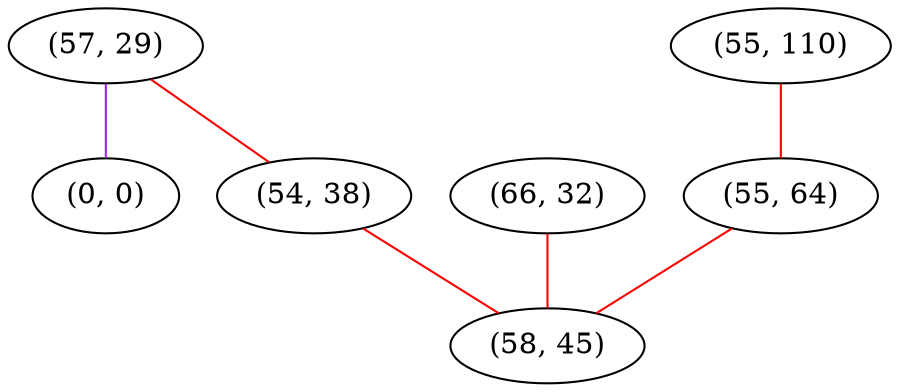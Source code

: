 graph "" {
"(57, 29)";
"(0, 0)";
"(66, 32)";
"(55, 110)";
"(55, 64)";
"(54, 38)";
"(58, 45)";
"(57, 29)" -- "(0, 0)"  [color=purple, key=0, weight=4];
"(57, 29)" -- "(54, 38)"  [color=red, key=0, weight=1];
"(66, 32)" -- "(58, 45)"  [color=red, key=0, weight=1];
"(55, 110)" -- "(55, 64)"  [color=red, key=0, weight=1];
"(55, 64)" -- "(58, 45)"  [color=red, key=0, weight=1];
"(54, 38)" -- "(58, 45)"  [color=red, key=0, weight=1];
}
